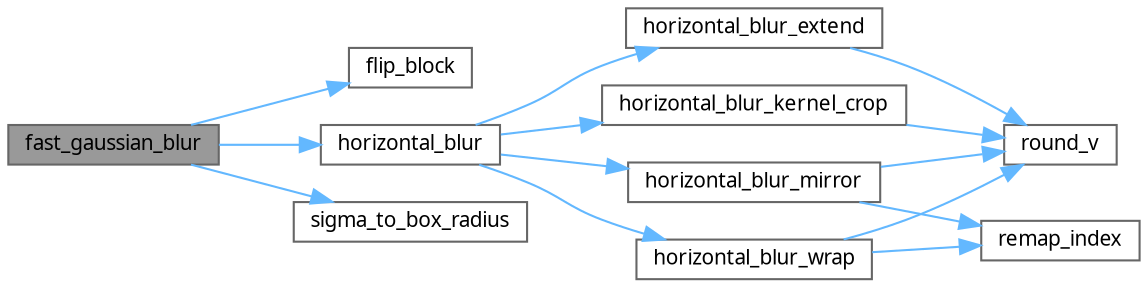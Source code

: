 digraph "fast_gaussian_blur"
{
 // INTERACTIVE_SVG=YES
 // LATEX_PDF_SIZE
  bgcolor="transparent";
  edge [fontname=Verdana,fontsize=10,labelfontname=Verdana,labelfontsize=10];
  node [fontname=Verdana,fontsize=10,shape=box,height=0.2,width=0.4];
  rankdir="LR";
  Node1 [id="Node000001",label="fast_gaussian_blur",height=0.2,width=0.4,color="gray40", fillcolor="grey60", style="filled", fontcolor="black",tooltip="This function performs a fast Gaussian blur. Templated by buffer data type T and number of passes N."];
  Node1 -> Node2 [id="edge1_Node000001_Node000002",color="steelblue1",style="solid",tooltip=" "];
  Node2 [id="Node000002",label="flip_block",height=0.2,width=0.4,color="grey40", fillcolor="white", style="filled",URL="$a38960.html#a7191aa1b14ce65231ee4063e4c553134",tooltip="This function performs a 2D tranposition of an image."];
  Node1 -> Node3 [id="edge2_Node000001_Node000003",color="steelblue1",style="solid",tooltip=" "];
  Node3 [id="Node000003",label="horizontal_blur",height=0.2,width=0.4,color="grey40", fillcolor="white", style="filled",URL="$a38960.html#ac2c6b7eb7fa944f2551f7ca9367bd54c",tooltip="Utility template dispatcher function for horizontal_blur. Templated by buffer data type T,..."];
  Node3 -> Node4 [id="edge3_Node000003_Node000004",color="steelblue1",style="solid",tooltip=" "];
  Node4 [id="Node000004",label="horizontal_blur_extend",height=0.2,width=0.4,color="grey40", fillcolor="white", style="filled",URL="$a38960.html#a751e1f0cd829a5d5f37180e072b78ab2",tooltip="This function performs a single separable horizontal box blur pass with border extend policy...."];
  Node4 -> Node5 [id="edge4_Node000004_Node000005",color="steelblue1",style="solid",tooltip=" "];
  Node5 [id="Node000005",label="round_v",height=0.2,width=0.4,color="grey40", fillcolor="white", style="filled",URL="$a38960.html#a5397ae7efe08dfe8b80fd7c1dbc60bf8",tooltip="helper to compute rounding value for the specified type. This is used to alleviate integer types roun..."];
  Node3 -> Node6 [id="edge5_Node000003_Node000006",color="steelblue1",style="solid",tooltip=" "];
  Node6 [id="Node000006",label="horizontal_blur_kernel_crop",height=0.2,width=0.4,color="grey40", fillcolor="white", style="filled",URL="$a38960.html#a2015be94b95780cdcd0572effed5768b",tooltip="This function performs a single separable horizontal box blur pass with kernel crop border policy...."];
  Node6 -> Node5 [id="edge6_Node000006_Node000005",color="steelblue1",style="solid",tooltip=" "];
  Node3 -> Node7 [id="edge7_Node000003_Node000007",color="steelblue1",style="solid",tooltip=" "];
  Node7 [id="Node000007",label="horizontal_blur_mirror",height=0.2,width=0.4,color="grey40", fillcolor="white", style="filled",URL="$a38960.html#af30f5af8ce044cca58c0bfe825514c43",tooltip="This function performs a single separable horizontal box blur pass with mirror border policy...."];
  Node7 -> Node8 [id="edge8_Node000007_Node000008",color="steelblue1",style="solid",tooltip=" "];
  Node8 [id="Node000008",label="remap_index",height=0.2,width=0.4,color="grey40", fillcolor="white", style="filled",URL="$a38960.html#a29f766ddb647638fa64751b889de4a30",tooltip="Helper to compute array indices for different border policies."];
  Node7 -> Node5 [id="edge9_Node000007_Node000005",color="steelblue1",style="solid",tooltip=" "];
  Node3 -> Node9 [id="edge10_Node000003_Node000009",color="steelblue1",style="solid",tooltip=" "];
  Node9 [id="Node000009",label="horizontal_blur_wrap",height=0.2,width=0.4,color="grey40", fillcolor="white", style="filled",URL="$a38960.html#aca99ab1cd3e76aff7d9a7f956be98712",tooltip="This function performs a single separable horizontal box blur pass with mirror border policy...."];
  Node9 -> Node8 [id="edge11_Node000009_Node000008",color="steelblue1",style="solid",tooltip=" "];
  Node9 -> Node5 [id="edge12_Node000009_Node000005",color="steelblue1",style="solid",tooltip=" "];
  Node1 -> Node10 [id="edge13_Node000001_Node000010",color="steelblue1",style="solid",tooltip=" "];
  Node10 [id="Node000010",label="sigma_to_box_radius",height=0.2,width=0.4,color="grey40", fillcolor="white", style="filled",URL="$a38960.html#a72a968ebf236ac4aad0bc61ebd56f12f",tooltip="This function converts the standard deviation of Gaussian blur into a box radius for each box blur pa..."];
}
